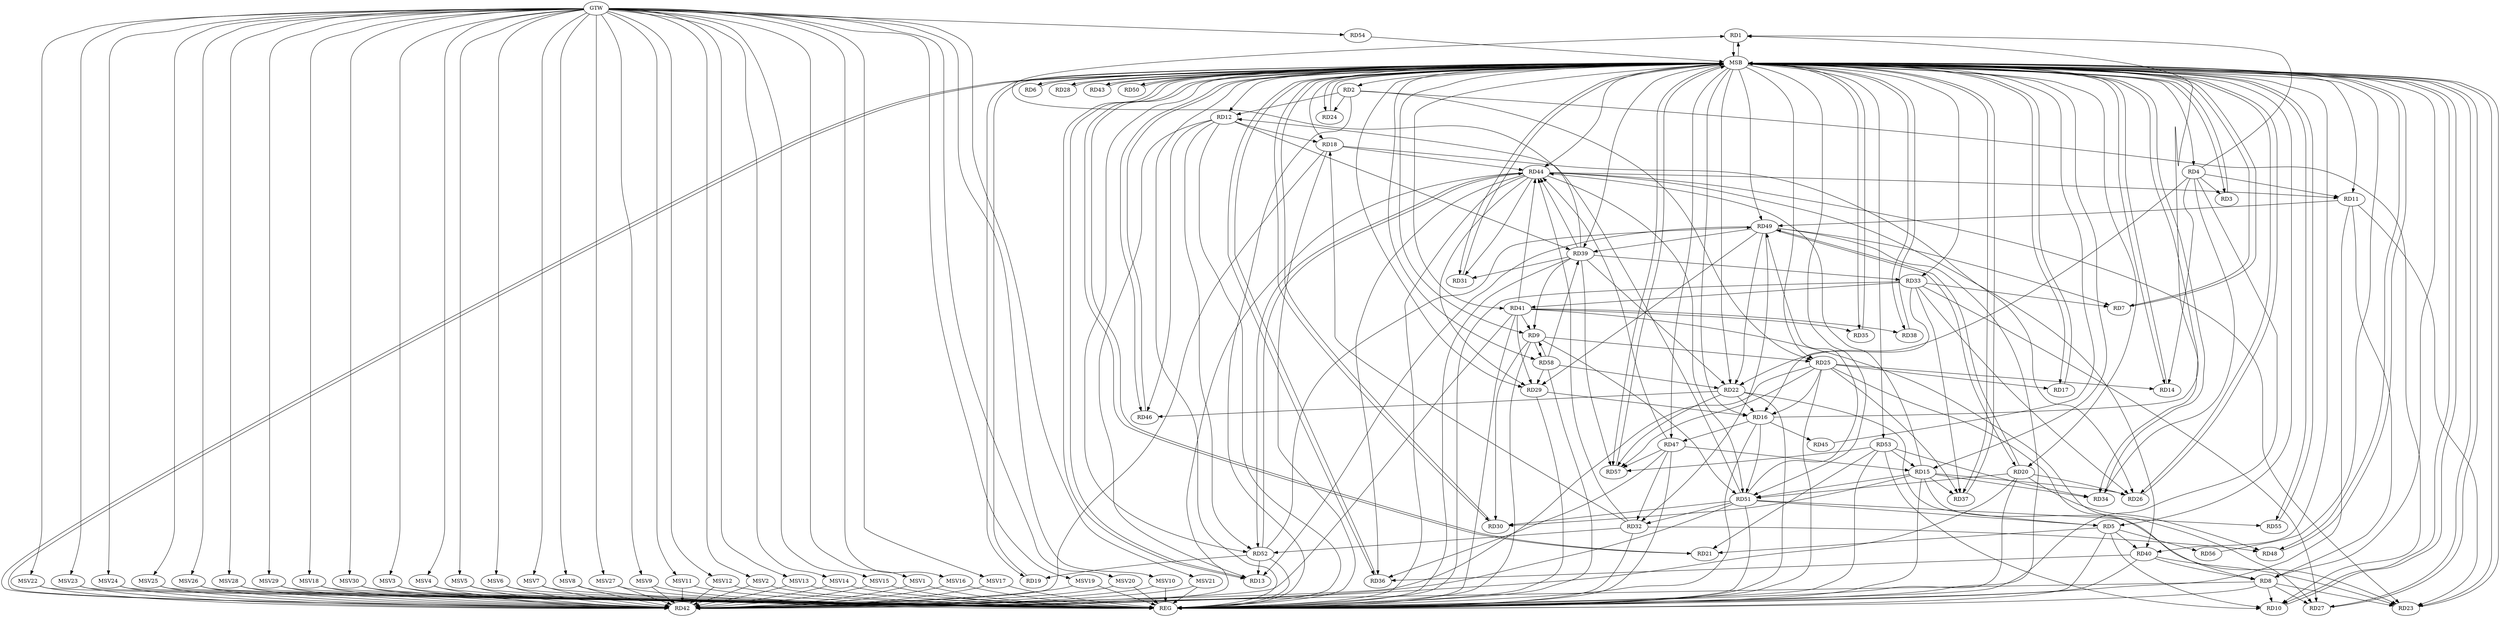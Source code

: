 strict digraph G {
  RD1 [ label="RD1" ];
  RD2 [ label="RD2" ];
  RD3 [ label="RD3" ];
  RD4 [ label="RD4" ];
  RD5 [ label="RD5" ];
  RD6 [ label="RD6" ];
  RD7 [ label="RD7" ];
  RD8 [ label="RD8" ];
  RD9 [ label="RD9" ];
  RD10 [ label="RD10" ];
  RD11 [ label="RD11" ];
  RD12 [ label="RD12" ];
  RD13 [ label="RD13" ];
  RD14 [ label="RD14" ];
  RD15 [ label="RD15" ];
  RD16 [ label="RD16" ];
  RD17 [ label="RD17" ];
  RD18 [ label="RD18" ];
  RD19 [ label="RD19" ];
  RD20 [ label="RD20" ];
  RD21 [ label="RD21" ];
  RD22 [ label="RD22" ];
  RD23 [ label="RD23" ];
  RD24 [ label="RD24" ];
  RD25 [ label="RD25" ];
  RD26 [ label="RD26" ];
  RD27 [ label="RD27" ];
  RD28 [ label="RD28" ];
  RD29 [ label="RD29" ];
  RD30 [ label="RD30" ];
  RD31 [ label="RD31" ];
  RD32 [ label="RD32" ];
  RD33 [ label="RD33" ];
  RD34 [ label="RD34" ];
  RD35 [ label="RD35" ];
  RD36 [ label="RD36" ];
  RD37 [ label="RD37" ];
  RD38 [ label="RD38" ];
  RD39 [ label="RD39" ];
  RD40 [ label="RD40" ];
  RD41 [ label="RD41" ];
  RD42 [ label="RD42" ];
  RD43 [ label="RD43" ];
  RD44 [ label="RD44" ];
  RD45 [ label="RD45" ];
  RD46 [ label="RD46" ];
  RD47 [ label="RD47" ];
  RD48 [ label="RD48" ];
  RD49 [ label="RD49" ];
  RD50 [ label="RD50" ];
  RD51 [ label="RD51" ];
  RD52 [ label="RD52" ];
  RD53 [ label="RD53" ];
  RD54 [ label="RD54" ];
  RD55 [ label="RD55" ];
  RD56 [ label="RD56" ];
  RD57 [ label="RD57" ];
  RD58 [ label="RD58" ];
  GTW [ label="GTW" ];
  REG [ label="REG" ];
  MSB [ label="MSB" ];
  MSV1 [ label="MSV1" ];
  MSV2 [ label="MSV2" ];
  MSV3 [ label="MSV3" ];
  MSV4 [ label="MSV4" ];
  MSV5 [ label="MSV5" ];
  MSV6 [ label="MSV6" ];
  MSV7 [ label="MSV7" ];
  MSV8 [ label="MSV8" ];
  MSV9 [ label="MSV9" ];
  MSV10 [ label="MSV10" ];
  MSV11 [ label="MSV11" ];
  MSV12 [ label="MSV12" ];
  MSV13 [ label="MSV13" ];
  MSV14 [ label="MSV14" ];
  MSV15 [ label="MSV15" ];
  MSV16 [ label="MSV16" ];
  MSV17 [ label="MSV17" ];
  MSV18 [ label="MSV18" ];
  MSV19 [ label="MSV19" ];
  MSV20 [ label="MSV20" ];
  MSV21 [ label="MSV21" ];
  MSV22 [ label="MSV22" ];
  MSV23 [ label="MSV23" ];
  MSV24 [ label="MSV24" ];
  MSV25 [ label="MSV25" ];
  MSV26 [ label="MSV26" ];
  MSV27 [ label="MSV27" ];
  MSV28 [ label="MSV28" ];
  MSV29 [ label="MSV29" ];
  MSV30 [ label="MSV30" ];
  RD4 -> RD1;
  RD16 -> RD1;
  RD39 -> RD1;
  RD2 -> RD10;
  RD2 -> RD12;
  RD2 -> RD24;
  RD2 -> RD25;
  RD4 -> RD3;
  RD4 -> RD11;
  RD4 -> RD14;
  RD4 -> RD22;
  RD4 -> RD34;
  RD5 -> RD10;
  RD5 -> RD21;
  RD22 -> RD5;
  RD5 -> RD40;
  RD51 -> RD5;
  RD5 -> RD56;
  RD33 -> RD7;
  RD49 -> RD7;
  RD8 -> RD10;
  RD11 -> RD8;
  RD8 -> RD23;
  RD25 -> RD8;
  RD8 -> RD27;
  RD40 -> RD8;
  RD8 -> RD42;
  RD9 -> RD25;
  RD9 -> RD30;
  RD39 -> RD9;
  RD41 -> RD9;
  RD9 -> RD51;
  RD9 -> RD58;
  RD58 -> RD9;
  RD53 -> RD10;
  RD11 -> RD23;
  RD44 -> RD11;
  RD11 -> RD49;
  RD12 -> RD13;
  RD12 -> RD18;
  RD12 -> RD39;
  RD12 -> RD46;
  RD51 -> RD12;
  RD12 -> RD52;
  RD49 -> RD13;
  RD52 -> RD13;
  RD25 -> RD14;
  RD15 -> RD23;
  RD15 -> RD26;
  RD15 -> RD30;
  RD15 -> RD34;
  RD15 -> RD37;
  RD15 -> RD44;
  RD47 -> RD15;
  RD15 -> RD51;
  RD53 -> RD15;
  RD22 -> RD16;
  RD25 -> RD16;
  RD29 -> RD16;
  RD33 -> RD16;
  RD16 -> RD45;
  RD16 -> RD47;
  RD16 -> RD51;
  RD25 -> RD17;
  RD18 -> RD26;
  RD32 -> RD18;
  RD18 -> RD42;
  RD18 -> RD44;
  RD52 -> RD19;
  RD20 -> RD26;
  RD20 -> RD42;
  RD20 -> RD48;
  RD20 -> RD49;
  RD49 -> RD20;
  RD20 -> RD51;
  RD53 -> RD21;
  RD39 -> RD22;
  RD22 -> RD46;
  RD49 -> RD22;
  RD22 -> RD57;
  RD58 -> RD22;
  RD40 -> RD23;
  RD44 -> RD23;
  RD25 -> RD37;
  RD25 -> RD42;
  RD25 -> RD57;
  RD33 -> RD26;
  RD33 -> RD27;
  RD41 -> RD27;
  RD41 -> RD29;
  RD44 -> RD29;
  RD49 -> RD29;
  RD58 -> RD29;
  RD51 -> RD30;
  RD39 -> RD31;
  RD44 -> RD31;
  RD32 -> RD44;
  RD47 -> RD32;
  RD32 -> RD48;
  RD49 -> RD32;
  RD51 -> RD32;
  RD32 -> RD52;
  RD33 -> RD37;
  RD39 -> RD33;
  RD33 -> RD41;
  RD53 -> RD34;
  RD41 -> RD35;
  RD40 -> RD36;
  RD44 -> RD36;
  RD47 -> RD36;
  RD41 -> RD38;
  RD39 -> RD44;
  RD49 -> RD39;
  RD39 -> RD57;
  RD58 -> RD39;
  RD44 -> RD40;
  RD41 -> RD42;
  RD41 -> RD44;
  RD44 -> RD42;
  RD51 -> RD42;
  RD47 -> RD44;
  RD44 -> RD51;
  RD44 -> RD52;
  RD52 -> RD44;
  RD47 -> RD57;
  RD51 -> RD49;
  RD52 -> RD49;
  RD51 -> RD55;
  RD53 -> RD57;
  GTW -> RD54;
  RD2 -> REG;
  RD4 -> REG;
  RD5 -> REG;
  RD8 -> REG;
  RD9 -> REG;
  RD11 -> REG;
  RD12 -> REG;
  RD15 -> REG;
  RD16 -> REG;
  RD18 -> REG;
  RD20 -> REG;
  RD22 -> REG;
  RD25 -> REG;
  RD29 -> REG;
  RD32 -> REG;
  RD33 -> REG;
  RD39 -> REG;
  RD40 -> REG;
  RD41 -> REG;
  RD44 -> REG;
  RD47 -> REG;
  RD49 -> REG;
  RD51 -> REG;
  RD52 -> REG;
  RD53 -> REG;
  RD58 -> REG;
  RD1 -> MSB;
  MSB -> RD15;
  MSB -> RD19;
  MSB -> RD38;
  MSB -> RD42;
  MSB -> RD44;
  MSB -> RD50;
  MSB -> REG;
  RD3 -> MSB;
  MSB -> RD18;
  MSB -> RD21;
  MSB -> RD35;
  MSB -> RD48;
  RD6 -> MSB;
  MSB -> RD4;
  MSB -> RD9;
  MSB -> RD11;
  MSB -> RD37;
  MSB -> RD46;
  MSB -> RD47;
  MSB -> RD58;
  RD7 -> MSB;
  MSB -> RD36;
  MSB -> RD40;
  MSB -> RD49;
  RD10 -> MSB;
  MSB -> RD25;
  RD13 -> MSB;
  RD14 -> MSB;
  MSB -> RD7;
  MSB -> RD10;
  MSB -> RD51;
  MSB -> RD55;
  RD17 -> MSB;
  MSB -> RD2;
  MSB -> RD12;
  MSB -> RD14;
  MSB -> RD43;
  RD19 -> MSB;
  MSB -> RD1;
  MSB -> RD5;
  MSB -> RD6;
  MSB -> RD30;
  MSB -> RD33;
  RD21 -> MSB;
  MSB -> RD17;
  MSB -> RD28;
  MSB -> RD29;
  MSB -> RD57;
  RD23 -> MSB;
  MSB -> RD26;
  MSB -> RD52;
  RD24 -> MSB;
  MSB -> RD3;
  RD26 -> MSB;
  MSB -> RD13;
  MSB -> RD24;
  MSB -> RD27;
  RD27 -> MSB;
  RD28 -> MSB;
  MSB -> RD16;
  MSB -> RD20;
  RD30 -> MSB;
  RD31 -> MSB;
  RD34 -> MSB;
  RD35 -> MSB;
  MSB -> RD22;
  RD36 -> MSB;
  MSB -> RD23;
  MSB -> RD39;
  RD37 -> MSB;
  MSB -> RD8;
  MSB -> RD34;
  RD38 -> MSB;
  RD42 -> MSB;
  RD43 -> MSB;
  MSB -> RD31;
  RD45 -> MSB;
  MSB -> RD53;
  RD46 -> MSB;
  RD48 -> MSB;
  RD50 -> MSB;
  RD54 -> MSB;
  RD55 -> MSB;
  MSB -> RD41;
  RD56 -> MSB;
  RD57 -> MSB;
  MSV1 -> RD42;
  MSV2 -> RD42;
  GTW -> MSV1;
  MSV1 -> REG;
  GTW -> MSV2;
  MSV2 -> REG;
  MSV3 -> RD42;
  MSV4 -> RD42;
  MSV5 -> RD42;
  MSV6 -> RD42;
  GTW -> MSV3;
  MSV3 -> REG;
  GTW -> MSV4;
  MSV4 -> REG;
  GTW -> MSV5;
  MSV5 -> REG;
  GTW -> MSV6;
  MSV6 -> REG;
  MSV7 -> RD42;
  GTW -> MSV7;
  MSV7 -> REG;
  MSV8 -> RD42;
  MSV9 -> RD42;
  GTW -> MSV8;
  MSV8 -> REG;
  GTW -> MSV9;
  MSV9 -> REG;
  MSV10 -> RD42;
  MSV11 -> RD42;
  MSV12 -> RD42;
  GTW -> MSV10;
  MSV10 -> REG;
  GTW -> MSV11;
  MSV11 -> REG;
  GTW -> MSV12;
  MSV12 -> REG;
  MSV13 -> RD42;
  GTW -> MSV13;
  MSV13 -> REG;
  MSV14 -> RD42;
  MSV15 -> RD42;
  GTW -> MSV14;
  MSV14 -> REG;
  GTW -> MSV15;
  MSV15 -> REG;
  MSV16 -> RD42;
  MSV17 -> RD42;
  MSV18 -> RD42;
  GTW -> MSV16;
  MSV16 -> REG;
  GTW -> MSV17;
  MSV17 -> REG;
  GTW -> MSV18;
  MSV18 -> REG;
  MSV19 -> RD42;
  GTW -> MSV19;
  MSV19 -> REG;
  MSV20 -> RD42;
  MSV21 -> RD42;
  MSV22 -> RD42;
  MSV23 -> RD42;
  MSV24 -> RD42;
  GTW -> MSV20;
  MSV20 -> REG;
  GTW -> MSV21;
  MSV21 -> REG;
  GTW -> MSV22;
  MSV22 -> REG;
  GTW -> MSV23;
  MSV23 -> REG;
  GTW -> MSV24;
  MSV24 -> REG;
  MSV25 -> RD42;
  MSV26 -> RD42;
  MSV27 -> RD42;
  GTW -> MSV25;
  MSV25 -> REG;
  GTW -> MSV26;
  MSV26 -> REG;
  GTW -> MSV27;
  MSV27 -> REG;
  MSV28 -> RD42;
  GTW -> MSV28;
  MSV28 -> REG;
  MSV29 -> RD42;
  MSV30 -> RD42;
  GTW -> MSV29;
  MSV29 -> REG;
  GTW -> MSV30;
  MSV30 -> REG;
}
